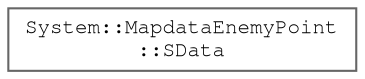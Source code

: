 digraph "Graphical Class Hierarchy"
{
 // LATEX_PDF_SIZE
  bgcolor="transparent";
  edge [fontname=FreeMono,fontsize=10,labelfontname=FreeMono,labelfontsize=10];
  node [fontname=FreeMono,fontsize=10,shape=box,height=0.2,width=0.4];
  rankdir="LR";
  Node0 [label="System::MapdataEnemyPoint\l::SData",height=0.2,width=0.4,color="grey40", fillcolor="white", style="filled",URL="$class_system_1_1_mapdata_enemy_point.html#struct_system_1_1_mapdata_enemy_point_1_1_s_data",tooltip=" "];
}
